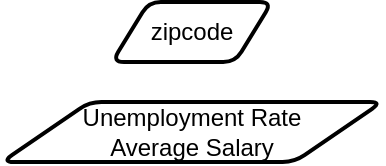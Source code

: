 <mxfile version="17.3.0" type="github">
  <diagram id="8wpx45fELjsQAQ58wtwq" name="Page-1">
    <mxGraphModel dx="935" dy="489" grid="1" gridSize="10" guides="1" tooltips="1" connect="1" arrows="1" fold="1" page="1" pageScale="1" pageWidth="850" pageHeight="1100" math="0" shadow="0">
      <root>
        <mxCell id="0" />
        <mxCell id="1" parent="0" />
        <mxCell id="CQYCSHmL3HS_aeStSgbg-4" value="zipcode" style="shape=parallelogram;html=1;strokeWidth=2;perimeter=parallelogramPerimeter;whiteSpace=wrap;rounded=1;arcSize=12;size=0.23;" vertex="1" parent="1">
          <mxGeometry x="245" y="120" width="80" height="30" as="geometry" />
        </mxCell>
        <mxCell id="CQYCSHmL3HS_aeStSgbg-7" value="&lt;span&gt;Unemployment Rate&lt;/span&gt;&lt;br&gt;&lt;span&gt;Average Salary&lt;/span&gt;" style="shape=parallelogram;html=1;strokeWidth=2;perimeter=parallelogramPerimeter;whiteSpace=wrap;rounded=1;arcSize=12;size=0.23;" vertex="1" parent="1">
          <mxGeometry x="190" y="170" width="190" height="30" as="geometry" />
        </mxCell>
      </root>
    </mxGraphModel>
  </diagram>
</mxfile>
